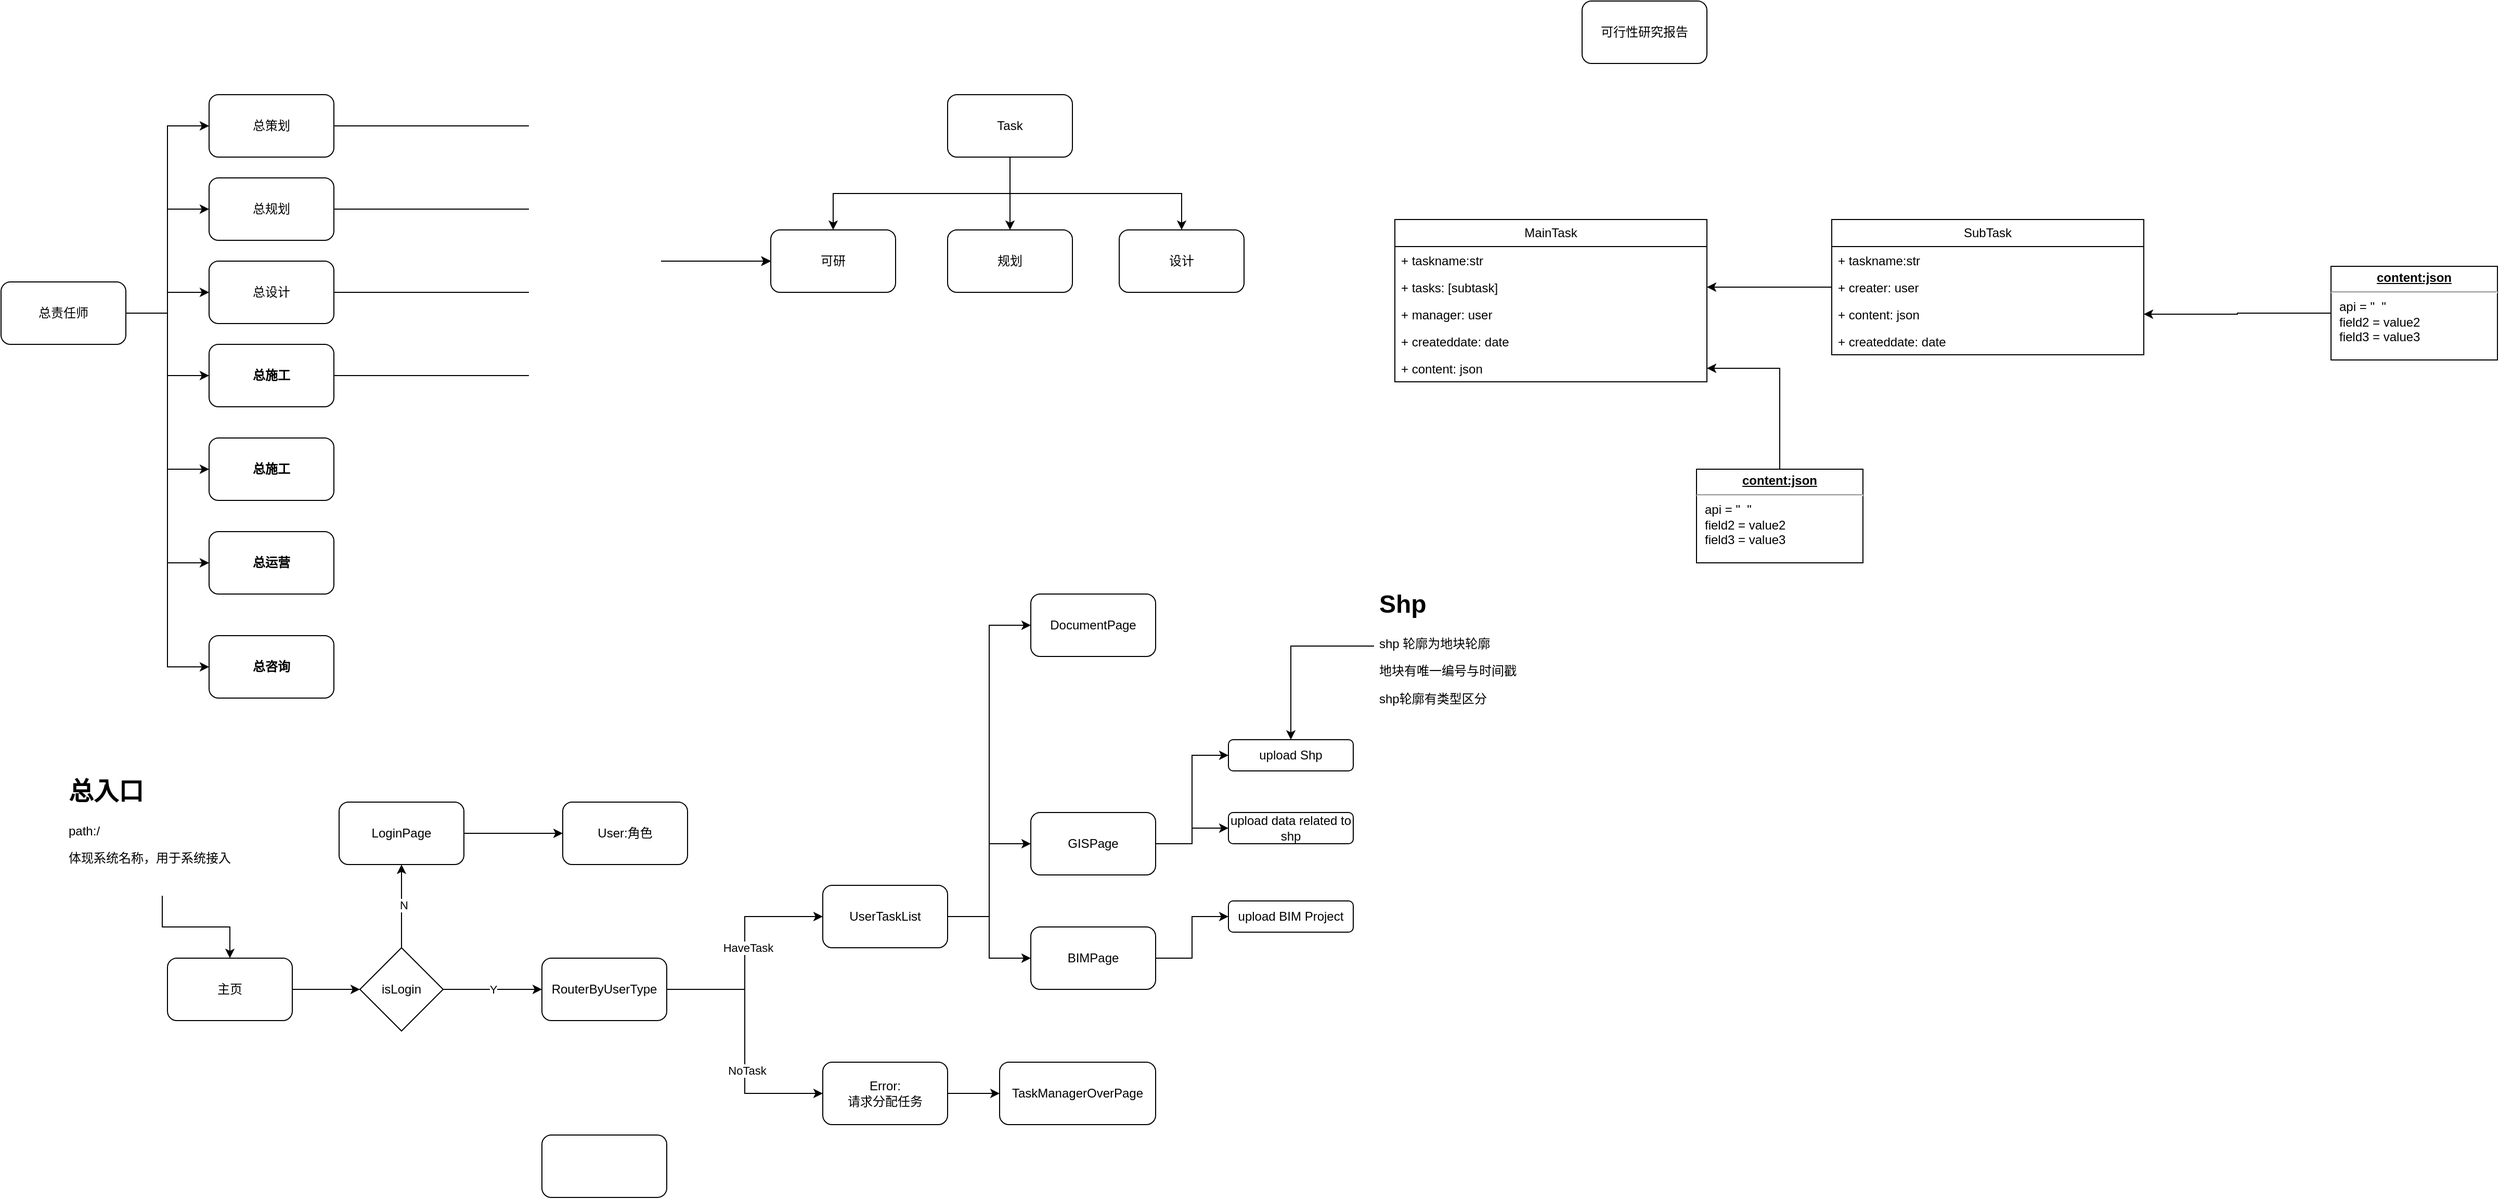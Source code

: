 <mxfile version="21.2.9" type="github">
  <diagram name="Page-1" id="kg5Vm6Oi2As0jij2HQP2">
    <mxGraphModel dx="825" dy="1592" grid="1" gridSize="10" guides="1" tooltips="1" connect="1" arrows="1" fold="1" page="1" pageScale="1" pageWidth="850" pageHeight="1100" math="0" shadow="0">
      <root>
        <mxCell id="0" />
        <mxCell id="1" parent="0" />
        <mxCell id="bjH7fD4pgpkKv8-tsCGC-4" style="edgeStyle=orthogonalEdgeStyle;rounded=0;orthogonalLoop=1;jettySize=auto;html=1;entryX=0;entryY=0.5;entryDx=0;entryDy=0;" parent="1" source="bjH7fD4pgpkKv8-tsCGC-1" target="bjH7fD4pgpkKv8-tsCGC-2" edge="1">
          <mxGeometry relative="1" as="geometry" />
        </mxCell>
        <mxCell id="bjH7fD4pgpkKv8-tsCGC-6" style="edgeStyle=orthogonalEdgeStyle;rounded=0;orthogonalLoop=1;jettySize=auto;html=1;" parent="1" source="bjH7fD4pgpkKv8-tsCGC-1" target="bjH7fD4pgpkKv8-tsCGC-5" edge="1">
          <mxGeometry relative="1" as="geometry" />
        </mxCell>
        <mxCell id="bjH7fD4pgpkKv8-tsCGC-8" style="edgeStyle=orthogonalEdgeStyle;rounded=0;orthogonalLoop=1;jettySize=auto;html=1;entryX=0;entryY=0.5;entryDx=0;entryDy=0;" parent="1" source="bjH7fD4pgpkKv8-tsCGC-1" target="bjH7fD4pgpkKv8-tsCGC-7" edge="1">
          <mxGeometry relative="1" as="geometry" />
        </mxCell>
        <mxCell id="bjH7fD4pgpkKv8-tsCGC-10" style="edgeStyle=orthogonalEdgeStyle;rounded=0;orthogonalLoop=1;jettySize=auto;html=1;entryX=0;entryY=0.5;entryDx=0;entryDy=0;" parent="1" source="bjH7fD4pgpkKv8-tsCGC-1" target="bjH7fD4pgpkKv8-tsCGC-9" edge="1">
          <mxGeometry relative="1" as="geometry" />
        </mxCell>
        <mxCell id="bjH7fD4pgpkKv8-tsCGC-12" style="edgeStyle=orthogonalEdgeStyle;rounded=0;orthogonalLoop=1;jettySize=auto;html=1;entryX=0;entryY=0.5;entryDx=0;entryDy=0;" parent="1" source="bjH7fD4pgpkKv8-tsCGC-1" target="bjH7fD4pgpkKv8-tsCGC-11" edge="1">
          <mxGeometry relative="1" as="geometry" />
        </mxCell>
        <mxCell id="bjH7fD4pgpkKv8-tsCGC-14" style="edgeStyle=orthogonalEdgeStyle;rounded=0;orthogonalLoop=1;jettySize=auto;html=1;entryX=0;entryY=0.5;entryDx=0;entryDy=0;" parent="1" source="bjH7fD4pgpkKv8-tsCGC-1" target="bjH7fD4pgpkKv8-tsCGC-13" edge="1">
          <mxGeometry relative="1" as="geometry" />
        </mxCell>
        <mxCell id="bjH7fD4pgpkKv8-tsCGC-16" style="edgeStyle=orthogonalEdgeStyle;rounded=0;orthogonalLoop=1;jettySize=auto;html=1;entryX=0;entryY=0.5;entryDx=0;entryDy=0;" parent="1" source="bjH7fD4pgpkKv8-tsCGC-1" target="bjH7fD4pgpkKv8-tsCGC-15" edge="1">
          <mxGeometry relative="1" as="geometry" />
        </mxCell>
        <mxCell id="bjH7fD4pgpkKv8-tsCGC-1" value="总责任师" style="rounded=1;whiteSpace=wrap;html=1;" parent="1" vertex="1">
          <mxGeometry x="80" y="220" width="120" height="60" as="geometry" />
        </mxCell>
        <mxCell id="bjH7fD4pgpkKv8-tsCGC-25" style="edgeStyle=orthogonalEdgeStyle;rounded=0;orthogonalLoop=1;jettySize=auto;html=1;" parent="1" source="bjH7fD4pgpkKv8-tsCGC-2" target="bjH7fD4pgpkKv8-tsCGC-20" edge="1">
          <mxGeometry relative="1" as="geometry" />
        </mxCell>
        <mxCell id="bjH7fD4pgpkKv8-tsCGC-2" value="总规划" style="rounded=1;whiteSpace=wrap;html=1;" parent="1" vertex="1">
          <mxGeometry x="280" y="120" width="120" height="60" as="geometry" />
        </mxCell>
        <mxCell id="bjH7fD4pgpkKv8-tsCGC-26" style="edgeStyle=orthogonalEdgeStyle;rounded=0;orthogonalLoop=1;jettySize=auto;html=1;entryX=0;entryY=0.5;entryDx=0;entryDy=0;" parent="1" source="bjH7fD4pgpkKv8-tsCGC-5" target="bjH7fD4pgpkKv8-tsCGC-20" edge="1">
          <mxGeometry relative="1" as="geometry" />
        </mxCell>
        <mxCell id="bjH7fD4pgpkKv8-tsCGC-5" value="总设计" style="rounded=1;whiteSpace=wrap;html=1;" parent="1" vertex="1">
          <mxGeometry x="280" y="200" width="120" height="60" as="geometry" />
        </mxCell>
        <mxCell id="bjH7fD4pgpkKv8-tsCGC-27" style="edgeStyle=orthogonalEdgeStyle;rounded=0;orthogonalLoop=1;jettySize=auto;html=1;entryX=0;entryY=0.5;entryDx=0;entryDy=0;" parent="1" source="bjH7fD4pgpkKv8-tsCGC-7" target="bjH7fD4pgpkKv8-tsCGC-20" edge="1">
          <mxGeometry relative="1" as="geometry" />
        </mxCell>
        <mxCell id="bjH7fD4pgpkKv8-tsCGC-7" value="总施工" style="rounded=1;whiteSpace=wrap;html=1;fontStyle=1" parent="1" vertex="1">
          <mxGeometry x="280" y="280" width="120" height="60" as="geometry" />
        </mxCell>
        <mxCell id="bjH7fD4pgpkKv8-tsCGC-9" value="总施工" style="rounded=1;whiteSpace=wrap;html=1;fontStyle=1" parent="1" vertex="1">
          <mxGeometry x="280" y="370" width="120" height="60" as="geometry" />
        </mxCell>
        <mxCell id="bjH7fD4pgpkKv8-tsCGC-24" style="edgeStyle=orthogonalEdgeStyle;rounded=0;orthogonalLoop=1;jettySize=auto;html=1;entryX=0;entryY=0.5;entryDx=0;entryDy=0;" parent="1" source="bjH7fD4pgpkKv8-tsCGC-11" target="bjH7fD4pgpkKv8-tsCGC-20" edge="1">
          <mxGeometry relative="1" as="geometry" />
        </mxCell>
        <mxCell id="bjH7fD4pgpkKv8-tsCGC-11" value="总策划" style="rounded=1;whiteSpace=wrap;html=1;" parent="1" vertex="1">
          <mxGeometry x="280" y="40" width="120" height="60" as="geometry" />
        </mxCell>
        <mxCell id="bjH7fD4pgpkKv8-tsCGC-13" value="总运营" style="rounded=1;whiteSpace=wrap;html=1;fontStyle=1" parent="1" vertex="1">
          <mxGeometry x="280" y="460" width="120" height="60" as="geometry" />
        </mxCell>
        <mxCell id="bjH7fD4pgpkKv8-tsCGC-15" value="总咨询" style="rounded=1;whiteSpace=wrap;html=1;fontStyle=1" parent="1" vertex="1">
          <mxGeometry x="280" y="560" width="120" height="60" as="geometry" />
        </mxCell>
        <mxCell id="bjH7fD4pgpkKv8-tsCGC-21" style="edgeStyle=orthogonalEdgeStyle;rounded=0;orthogonalLoop=1;jettySize=auto;html=1;exitX=0.5;exitY=1;exitDx=0;exitDy=0;" parent="1" source="bjH7fD4pgpkKv8-tsCGC-19" target="bjH7fD4pgpkKv8-tsCGC-20" edge="1">
          <mxGeometry relative="1" as="geometry" />
        </mxCell>
        <mxCell id="bjH7fD4pgpkKv8-tsCGC-23" style="edgeStyle=orthogonalEdgeStyle;rounded=0;orthogonalLoop=1;jettySize=auto;html=1;exitX=0.5;exitY=1;exitDx=0;exitDy=0;" parent="1" source="bjH7fD4pgpkKv8-tsCGC-19" target="bjH7fD4pgpkKv8-tsCGC-22" edge="1">
          <mxGeometry relative="1" as="geometry" />
        </mxCell>
        <mxCell id="bjH7fD4pgpkKv8-tsCGC-29" style="edgeStyle=orthogonalEdgeStyle;rounded=0;orthogonalLoop=1;jettySize=auto;html=1;" parent="1" source="bjH7fD4pgpkKv8-tsCGC-19" target="bjH7fD4pgpkKv8-tsCGC-28" edge="1">
          <mxGeometry relative="1" as="geometry" />
        </mxCell>
        <mxCell id="bjH7fD4pgpkKv8-tsCGC-19" value="&lt;div&gt;Task&lt;/div&gt;" style="rounded=1;whiteSpace=wrap;html=1;" parent="1" vertex="1">
          <mxGeometry x="990" y="40" width="120" height="60" as="geometry" />
        </mxCell>
        <mxCell id="bjH7fD4pgpkKv8-tsCGC-20" value="可研" style="rounded=1;whiteSpace=wrap;html=1;" parent="1" vertex="1">
          <mxGeometry x="820" y="170" width="120" height="60" as="geometry" />
        </mxCell>
        <mxCell id="bjH7fD4pgpkKv8-tsCGC-22" value="设计" style="rounded=1;whiteSpace=wrap;html=1;" parent="1" vertex="1">
          <mxGeometry x="1155" y="170" width="120" height="60" as="geometry" />
        </mxCell>
        <mxCell id="bjH7fD4pgpkKv8-tsCGC-28" value="规划" style="rounded=1;whiteSpace=wrap;html=1;" parent="1" vertex="1">
          <mxGeometry x="990" y="170" width="120" height="60" as="geometry" />
        </mxCell>
        <mxCell id="bjH7fD4pgpkKv8-tsCGC-30" value="MainTask" style="swimlane;fontStyle=0;childLayout=stackLayout;horizontal=1;startSize=26;fillColor=none;horizontalStack=0;resizeParent=1;resizeParentMax=0;resizeLast=0;collapsible=1;marginBottom=0;whiteSpace=wrap;html=1;" parent="1" vertex="1">
          <mxGeometry x="1420" y="160" width="300" height="156" as="geometry" />
        </mxCell>
        <mxCell id="bjH7fD4pgpkKv8-tsCGC-31" value="+ taskname:str " style="text;strokeColor=none;fillColor=none;align=left;verticalAlign=top;spacingLeft=4;spacingRight=4;overflow=hidden;rotatable=0;points=[[0,0.5],[1,0.5]];portConstraint=eastwest;whiteSpace=wrap;html=1;" parent="bjH7fD4pgpkKv8-tsCGC-30" vertex="1">
          <mxGeometry y="26" width="300" height="26" as="geometry" />
        </mxCell>
        <mxCell id="bjH7fD4pgpkKv8-tsCGC-32" value="+ tasks: [subtask]" style="text;strokeColor=none;fillColor=none;align=left;verticalAlign=top;spacingLeft=4;spacingRight=4;overflow=hidden;rotatable=0;points=[[0,0.5],[1,0.5]];portConstraint=eastwest;whiteSpace=wrap;html=1;" parent="bjH7fD4pgpkKv8-tsCGC-30" vertex="1">
          <mxGeometry y="52" width="300" height="26" as="geometry" />
        </mxCell>
        <mxCell id="bjH7fD4pgpkKv8-tsCGC-33" value="+ manager: user" style="text;strokeColor=none;fillColor=none;align=left;verticalAlign=top;spacingLeft=4;spacingRight=4;overflow=hidden;rotatable=0;points=[[0,0.5],[1,0.5]];portConstraint=eastwest;whiteSpace=wrap;html=1;" parent="bjH7fD4pgpkKv8-tsCGC-30" vertex="1">
          <mxGeometry y="78" width="300" height="26" as="geometry" />
        </mxCell>
        <mxCell id="bjH7fD4pgpkKv8-tsCGC-34" value="+ createddate: date" style="text;strokeColor=none;fillColor=none;align=left;verticalAlign=top;spacingLeft=4;spacingRight=4;overflow=hidden;rotatable=0;points=[[0,0.5],[1,0.5]];portConstraint=eastwest;whiteSpace=wrap;html=1;" parent="bjH7fD4pgpkKv8-tsCGC-30" vertex="1">
          <mxGeometry y="104" width="300" height="26" as="geometry" />
        </mxCell>
        <mxCell id="P-U0Wpn6DT08h_m5SRkQ-1" value="+ content: json" style="text;strokeColor=none;fillColor=none;align=left;verticalAlign=top;spacingLeft=4;spacingRight=4;overflow=hidden;rotatable=0;points=[[0,0.5],[1,0.5]];portConstraint=eastwest;whiteSpace=wrap;html=1;" parent="bjH7fD4pgpkKv8-tsCGC-30" vertex="1">
          <mxGeometry y="130" width="300" height="26" as="geometry" />
        </mxCell>
        <mxCell id="bjH7fD4pgpkKv8-tsCGC-51" style="edgeStyle=orthogonalEdgeStyle;rounded=0;orthogonalLoop=1;jettySize=auto;html=1;entryX=1;entryY=0.5;entryDx=0;entryDy=0;" parent="1" source="bjH7fD4pgpkKv8-tsCGC-35" target="bjH7fD4pgpkKv8-tsCGC-32" edge="1">
          <mxGeometry relative="1" as="geometry">
            <mxPoint x="1750" y="180" as="targetPoint" />
          </mxGeometry>
        </mxCell>
        <mxCell id="bjH7fD4pgpkKv8-tsCGC-35" value="SubTask" style="swimlane;fontStyle=0;childLayout=stackLayout;horizontal=1;startSize=26;fillColor=none;horizontalStack=0;resizeParent=1;resizeParentMax=0;resizeLast=0;collapsible=1;marginBottom=0;whiteSpace=wrap;html=1;" parent="1" vertex="1">
          <mxGeometry x="1840" y="160" width="300" height="130" as="geometry" />
        </mxCell>
        <mxCell id="bjH7fD4pgpkKv8-tsCGC-36" value="+ taskname:str " style="text;strokeColor=none;fillColor=none;align=left;verticalAlign=top;spacingLeft=4;spacingRight=4;overflow=hidden;rotatable=0;points=[[0,0.5],[1,0.5]];portConstraint=eastwest;whiteSpace=wrap;html=1;" parent="bjH7fD4pgpkKv8-tsCGC-35" vertex="1">
          <mxGeometry y="26" width="300" height="26" as="geometry" />
        </mxCell>
        <mxCell id="bjH7fD4pgpkKv8-tsCGC-37" value="+ creater: user" style="text;strokeColor=none;fillColor=none;align=left;verticalAlign=top;spacingLeft=4;spacingRight=4;overflow=hidden;rotatable=0;points=[[0,0.5],[1,0.5]];portConstraint=eastwest;whiteSpace=wrap;html=1;" parent="bjH7fD4pgpkKv8-tsCGC-35" vertex="1">
          <mxGeometry y="52" width="300" height="26" as="geometry" />
        </mxCell>
        <mxCell id="bjH7fD4pgpkKv8-tsCGC-38" value="+ content: json" style="text;strokeColor=none;fillColor=none;align=left;verticalAlign=top;spacingLeft=4;spacingRight=4;overflow=hidden;rotatable=0;points=[[0,0.5],[1,0.5]];portConstraint=eastwest;whiteSpace=wrap;html=1;" parent="bjH7fD4pgpkKv8-tsCGC-35" vertex="1">
          <mxGeometry y="78" width="300" height="26" as="geometry" />
        </mxCell>
        <mxCell id="bjH7fD4pgpkKv8-tsCGC-39" value="+ createddate: date" style="text;strokeColor=none;fillColor=none;align=left;verticalAlign=top;spacingLeft=4;spacingRight=4;overflow=hidden;rotatable=0;points=[[0,0.5],[1,0.5]];portConstraint=eastwest;whiteSpace=wrap;html=1;" parent="bjH7fD4pgpkKv8-tsCGC-35" vertex="1">
          <mxGeometry y="104" width="300" height="26" as="geometry" />
        </mxCell>
        <mxCell id="bjH7fD4pgpkKv8-tsCGC-50" style="edgeStyle=orthogonalEdgeStyle;rounded=0;orthogonalLoop=1;jettySize=auto;html=1;" parent="1" source="bjH7fD4pgpkKv8-tsCGC-48" target="bjH7fD4pgpkKv8-tsCGC-38" edge="1">
          <mxGeometry relative="1" as="geometry" />
        </mxCell>
        <mxCell id="bjH7fD4pgpkKv8-tsCGC-48" value="&lt;p style=&quot;margin:0px;margin-top:4px;text-align:center;text-decoration:underline;&quot;&gt;&lt;b&gt;content:json&lt;/b&gt;&lt;/p&gt;&lt;hr&gt;&lt;p style=&quot;margin:0px;margin-left:8px;&quot;&gt;api = &quot;&amp;nbsp; &quot;&lt;br&gt;field2 = value2&lt;br&gt;field3 = value3&lt;/p&gt;" style="verticalAlign=top;align=left;overflow=fill;fontSize=12;fontFamily=Helvetica;html=1;whiteSpace=wrap;" parent="1" vertex="1">
          <mxGeometry x="2320" y="205" width="160" height="90" as="geometry" />
        </mxCell>
        <mxCell id="P-U0Wpn6DT08h_m5SRkQ-3" style="edgeStyle=orthogonalEdgeStyle;rounded=0;orthogonalLoop=1;jettySize=auto;html=1;" parent="1" source="P-U0Wpn6DT08h_m5SRkQ-2" target="P-U0Wpn6DT08h_m5SRkQ-1" edge="1">
          <mxGeometry relative="1" as="geometry" />
        </mxCell>
        <mxCell id="P-U0Wpn6DT08h_m5SRkQ-2" value="&lt;p style=&quot;margin:0px;margin-top:4px;text-align:center;text-decoration:underline;&quot;&gt;&lt;b&gt;content:json&lt;/b&gt;&lt;/p&gt;&lt;hr&gt;&lt;p style=&quot;margin:0px;margin-left:8px;&quot;&gt;api = &quot;&amp;nbsp; &quot;&lt;br&gt;field2 = value2&lt;br&gt;field3 = value3&lt;/p&gt;" style="verticalAlign=top;align=left;overflow=fill;fontSize=12;fontFamily=Helvetica;html=1;whiteSpace=wrap;" parent="1" vertex="1">
          <mxGeometry x="1710" y="400" width="160" height="90" as="geometry" />
        </mxCell>
        <mxCell id="P-U0Wpn6DT08h_m5SRkQ-4" value="可行性研究报告" style="rounded=1;whiteSpace=wrap;html=1;" parent="1" vertex="1">
          <mxGeometry x="1600" y="-50" width="120" height="60" as="geometry" />
        </mxCell>
        <mxCell id="kQl6Yx525VU06WIrC9I_-7" style="edgeStyle=orthogonalEdgeStyle;rounded=0;orthogonalLoop=1;jettySize=auto;html=1;entryX=0;entryY=0.5;entryDx=0;entryDy=0;" parent="1" source="kQl6Yx525VU06WIrC9I_-1" target="kQl6Yx525VU06WIrC9I_-6" edge="1">
          <mxGeometry relative="1" as="geometry" />
        </mxCell>
        <mxCell id="kQl6Yx525VU06WIrC9I_-1" value="主页" style="rounded=1;whiteSpace=wrap;html=1;" parent="1" vertex="1">
          <mxGeometry x="240" y="870" width="120" height="60" as="geometry" />
        </mxCell>
        <mxCell id="kQl6Yx525VU06WIrC9I_-3" style="edgeStyle=orthogonalEdgeStyle;rounded=0;orthogonalLoop=1;jettySize=auto;html=1;entryX=0.5;entryY=0;entryDx=0;entryDy=0;" parent="1" source="kQl6Yx525VU06WIrC9I_-2" target="kQl6Yx525VU06WIrC9I_-1" edge="1">
          <mxGeometry relative="1" as="geometry" />
        </mxCell>
        <mxCell id="kQl6Yx525VU06WIrC9I_-2" value="&lt;h1&gt;总入口&lt;br&gt;&lt;/h1&gt;&lt;p&gt;path:/&lt;/p&gt;&lt;p&gt;体现系统名称，用于系统接入&lt;br&gt;&lt;/p&gt;" style="text;html=1;strokeColor=none;fillColor=none;spacing=5;spacingTop=-20;whiteSpace=wrap;overflow=hidden;rounded=0;" parent="1" vertex="1">
          <mxGeometry x="140" y="690" width="190" height="120" as="geometry" />
        </mxCell>
        <mxCell id="kQl6Yx525VU06WIrC9I_-9" value="Y" style="edgeStyle=orthogonalEdgeStyle;rounded=0;orthogonalLoop=1;jettySize=auto;html=1;" parent="1" source="kQl6Yx525VU06WIrC9I_-6" target="kQl6Yx525VU06WIrC9I_-8" edge="1">
          <mxGeometry relative="1" as="geometry" />
        </mxCell>
        <mxCell id="kQl6Yx525VU06WIrC9I_-11" style="edgeStyle=orthogonalEdgeStyle;rounded=0;orthogonalLoop=1;jettySize=auto;html=1;entryX=0.5;entryY=1;entryDx=0;entryDy=0;" parent="1" source="kQl6Yx525VU06WIrC9I_-6" target="kQl6Yx525VU06WIrC9I_-10" edge="1">
          <mxGeometry relative="1" as="geometry" />
        </mxCell>
        <mxCell id="kQl6Yx525VU06WIrC9I_-12" value="&lt;div&gt;N&lt;/div&gt;" style="edgeLabel;html=1;align=center;verticalAlign=middle;resizable=0;points=[];" parent="kQl6Yx525VU06WIrC9I_-11" vertex="1" connectable="0">
          <mxGeometry x="0.033" y="-2" relative="1" as="geometry">
            <mxPoint as="offset" />
          </mxGeometry>
        </mxCell>
        <mxCell id="kQl6Yx525VU06WIrC9I_-6" value="isLogin" style="rhombus;whiteSpace=wrap;html=1;" parent="1" vertex="1">
          <mxGeometry x="425" y="860" width="80" height="80" as="geometry" />
        </mxCell>
        <mxCell id="kQl6Yx525VU06WIrC9I_-14" style="edgeStyle=orthogonalEdgeStyle;rounded=0;orthogonalLoop=1;jettySize=auto;html=1;entryX=0;entryY=0.5;entryDx=0;entryDy=0;" parent="1" source="kQl6Yx525VU06WIrC9I_-8" target="kQl6Yx525VU06WIrC9I_-13" edge="1">
          <mxGeometry relative="1" as="geometry" />
        </mxCell>
        <mxCell id="kQl6Yx525VU06WIrC9I_-24" value="&lt;div&gt;HaveTask&lt;/div&gt;" style="edgeLabel;html=1;align=center;verticalAlign=middle;resizable=0;points=[];" parent="kQl6Yx525VU06WIrC9I_-14" vertex="1" connectable="0">
          <mxGeometry x="0.262" y="-3" relative="1" as="geometry">
            <mxPoint y="24" as="offset" />
          </mxGeometry>
        </mxCell>
        <mxCell id="kQl6Yx525VU06WIrC9I_-16" style="edgeStyle=orthogonalEdgeStyle;rounded=0;orthogonalLoop=1;jettySize=auto;html=1;entryX=0;entryY=0.5;entryDx=0;entryDy=0;" parent="1" source="kQl6Yx525VU06WIrC9I_-8" target="kQl6Yx525VU06WIrC9I_-15" edge="1">
          <mxGeometry relative="1" as="geometry" />
        </mxCell>
        <mxCell id="kQl6Yx525VU06WIrC9I_-17" value="NoTask" style="edgeLabel;html=1;align=center;verticalAlign=middle;resizable=0;points=[];" parent="kQl6Yx525VU06WIrC9I_-16" vertex="1" connectable="0">
          <mxGeometry x="0.219" y="2" relative="1" as="geometry">
            <mxPoint as="offset" />
          </mxGeometry>
        </mxCell>
        <mxCell id="kQl6Yx525VU06WIrC9I_-8" value="RouterByUserType" style="rounded=1;whiteSpace=wrap;html=1;" parent="1" vertex="1">
          <mxGeometry x="600" y="870" width="120" height="60" as="geometry" />
        </mxCell>
        <mxCell id="kQl6Yx525VU06WIrC9I_-20" style="edgeStyle=orthogonalEdgeStyle;rounded=0;orthogonalLoop=1;jettySize=auto;html=1;entryX=0;entryY=0.5;entryDx=0;entryDy=0;" parent="1" source="kQl6Yx525VU06WIrC9I_-10" target="kQl6Yx525VU06WIrC9I_-21" edge="1">
          <mxGeometry relative="1" as="geometry">
            <mxPoint x="600" y="750" as="targetPoint" />
          </mxGeometry>
        </mxCell>
        <mxCell id="kQl6Yx525VU06WIrC9I_-10" value="LoginPage" style="rounded=1;whiteSpace=wrap;html=1;" parent="1" vertex="1">
          <mxGeometry x="405" y="720" width="120" height="60" as="geometry" />
        </mxCell>
        <mxCell id="kQl6Yx525VU06WIrC9I_-26" style="edgeStyle=orthogonalEdgeStyle;rounded=0;orthogonalLoop=1;jettySize=auto;html=1;" parent="1" source="kQl6Yx525VU06WIrC9I_-13" target="kQl6Yx525VU06WIrC9I_-25" edge="1">
          <mxGeometry relative="1" as="geometry" />
        </mxCell>
        <mxCell id="kQl6Yx525VU06WIrC9I_-28" style="edgeStyle=orthogonalEdgeStyle;rounded=0;orthogonalLoop=1;jettySize=auto;html=1;entryX=0;entryY=0.5;entryDx=0;entryDy=0;" parent="1" source="kQl6Yx525VU06WIrC9I_-13" target="kQl6Yx525VU06WIrC9I_-27" edge="1">
          <mxGeometry relative="1" as="geometry" />
        </mxCell>
        <mxCell id="kQl6Yx525VU06WIrC9I_-30" style="edgeStyle=orthogonalEdgeStyle;rounded=0;orthogonalLoop=1;jettySize=auto;html=1;entryX=0;entryY=0.5;entryDx=0;entryDy=0;" parent="1" source="kQl6Yx525VU06WIrC9I_-13" target="kQl6Yx525VU06WIrC9I_-29" edge="1">
          <mxGeometry relative="1" as="geometry" />
        </mxCell>
        <mxCell id="kQl6Yx525VU06WIrC9I_-13" value="UserTaskList" style="rounded=1;whiteSpace=wrap;html=1;" parent="1" vertex="1">
          <mxGeometry x="870" y="800" width="120" height="60" as="geometry" />
        </mxCell>
        <mxCell id="kQl6Yx525VU06WIrC9I_-23" style="edgeStyle=orthogonalEdgeStyle;rounded=0;orthogonalLoop=1;jettySize=auto;html=1;" parent="1" source="kQl6Yx525VU06WIrC9I_-15" target="kQl6Yx525VU06WIrC9I_-22" edge="1">
          <mxGeometry relative="1" as="geometry" />
        </mxCell>
        <mxCell id="kQl6Yx525VU06WIrC9I_-15" value="&lt;div&gt;Error:&lt;/div&gt;&lt;div&gt;请求分配任务&lt;br&gt;&lt;/div&gt;" style="rounded=1;whiteSpace=wrap;html=1;" parent="1" vertex="1">
          <mxGeometry x="870" y="970" width="120" height="60" as="geometry" />
        </mxCell>
        <mxCell id="kQl6Yx525VU06WIrC9I_-18" value="" style="rounded=1;whiteSpace=wrap;html=1;" parent="1" vertex="1">
          <mxGeometry x="600" y="1040" width="120" height="60" as="geometry" />
        </mxCell>
        <mxCell id="kQl6Yx525VU06WIrC9I_-21" value="User:角色" style="rounded=1;whiteSpace=wrap;html=1;" parent="1" vertex="1">
          <mxGeometry x="620" y="720" width="120" height="60" as="geometry" />
        </mxCell>
        <mxCell id="kQl6Yx525VU06WIrC9I_-22" value="TaskManagerOverPage" style="rounded=1;whiteSpace=wrap;html=1;" parent="1" vertex="1">
          <mxGeometry x="1040" y="970" width="150" height="60" as="geometry" />
        </mxCell>
        <mxCell id="-hdn9V74eqMFqrb6K3PR-8" style="edgeStyle=orthogonalEdgeStyle;rounded=0;orthogonalLoop=1;jettySize=auto;html=1;entryX=0;entryY=0.5;entryDx=0;entryDy=0;" edge="1" parent="1" source="kQl6Yx525VU06WIrC9I_-25" target="-hdn9V74eqMFqrb6K3PR-7">
          <mxGeometry relative="1" as="geometry" />
        </mxCell>
        <mxCell id="kQl6Yx525VU06WIrC9I_-25" value="BIMPage" style="rounded=1;whiteSpace=wrap;html=1;" parent="1" vertex="1">
          <mxGeometry x="1070" y="840" width="120" height="60" as="geometry" />
        </mxCell>
        <mxCell id="-hdn9V74eqMFqrb6K3PR-2" style="edgeStyle=orthogonalEdgeStyle;rounded=0;orthogonalLoop=1;jettySize=auto;html=1;entryX=0;entryY=0.5;entryDx=0;entryDy=0;" edge="1" parent="1" source="kQl6Yx525VU06WIrC9I_-27" target="-hdn9V74eqMFqrb6K3PR-1">
          <mxGeometry relative="1" as="geometry" />
        </mxCell>
        <mxCell id="-hdn9V74eqMFqrb6K3PR-6" style="edgeStyle=orthogonalEdgeStyle;rounded=0;orthogonalLoop=1;jettySize=auto;html=1;" edge="1" parent="1" source="kQl6Yx525VU06WIrC9I_-27" target="-hdn9V74eqMFqrb6K3PR-5">
          <mxGeometry relative="1" as="geometry" />
        </mxCell>
        <mxCell id="kQl6Yx525VU06WIrC9I_-27" value="GISPage" style="rounded=1;whiteSpace=wrap;html=1;" parent="1" vertex="1">
          <mxGeometry x="1070" y="730" width="120" height="60" as="geometry" />
        </mxCell>
        <mxCell id="kQl6Yx525VU06WIrC9I_-29" value="DocumentPage" style="rounded=1;whiteSpace=wrap;html=1;" parent="1" vertex="1">
          <mxGeometry x="1070" y="520" width="120" height="60" as="geometry" />
        </mxCell>
        <mxCell id="-hdn9V74eqMFqrb6K3PR-1" value="upload Shp" style="rounded=1;whiteSpace=wrap;html=1;" vertex="1" parent="1">
          <mxGeometry x="1260" y="660" width="120" height="30" as="geometry" />
        </mxCell>
        <mxCell id="-hdn9V74eqMFqrb6K3PR-4" style="edgeStyle=orthogonalEdgeStyle;rounded=0;orthogonalLoop=1;jettySize=auto;html=1;entryX=0.5;entryY=0;entryDx=0;entryDy=0;" edge="1" parent="1" source="-hdn9V74eqMFqrb6K3PR-3" target="-hdn9V74eqMFqrb6K3PR-1">
          <mxGeometry relative="1" as="geometry" />
        </mxCell>
        <mxCell id="-hdn9V74eqMFqrb6K3PR-3" value="&lt;h1&gt;Shp&lt;/h1&gt;&lt;p&gt;shp 轮廓为地块轮廓&lt;/p&gt;&lt;p&gt;地块有唯一编号与时间戳&lt;/p&gt;&lt;p&gt;shp轮廓有类型区分&lt;br&gt;&lt;/p&gt;" style="text;html=1;strokeColor=none;fillColor=none;spacing=5;spacingTop=-20;whiteSpace=wrap;overflow=hidden;rounded=0;" vertex="1" parent="1">
          <mxGeometry x="1400" y="510" width="190" height="120" as="geometry" />
        </mxCell>
        <mxCell id="-hdn9V74eqMFqrb6K3PR-5" value="upload data related to shp" style="rounded=1;whiteSpace=wrap;html=1;" vertex="1" parent="1">
          <mxGeometry x="1260" y="730" width="120" height="30" as="geometry" />
        </mxCell>
        <mxCell id="-hdn9V74eqMFqrb6K3PR-7" value="upload BIM Project" style="rounded=1;whiteSpace=wrap;html=1;" vertex="1" parent="1">
          <mxGeometry x="1260" y="815" width="120" height="30" as="geometry" />
        </mxCell>
      </root>
    </mxGraphModel>
  </diagram>
</mxfile>
